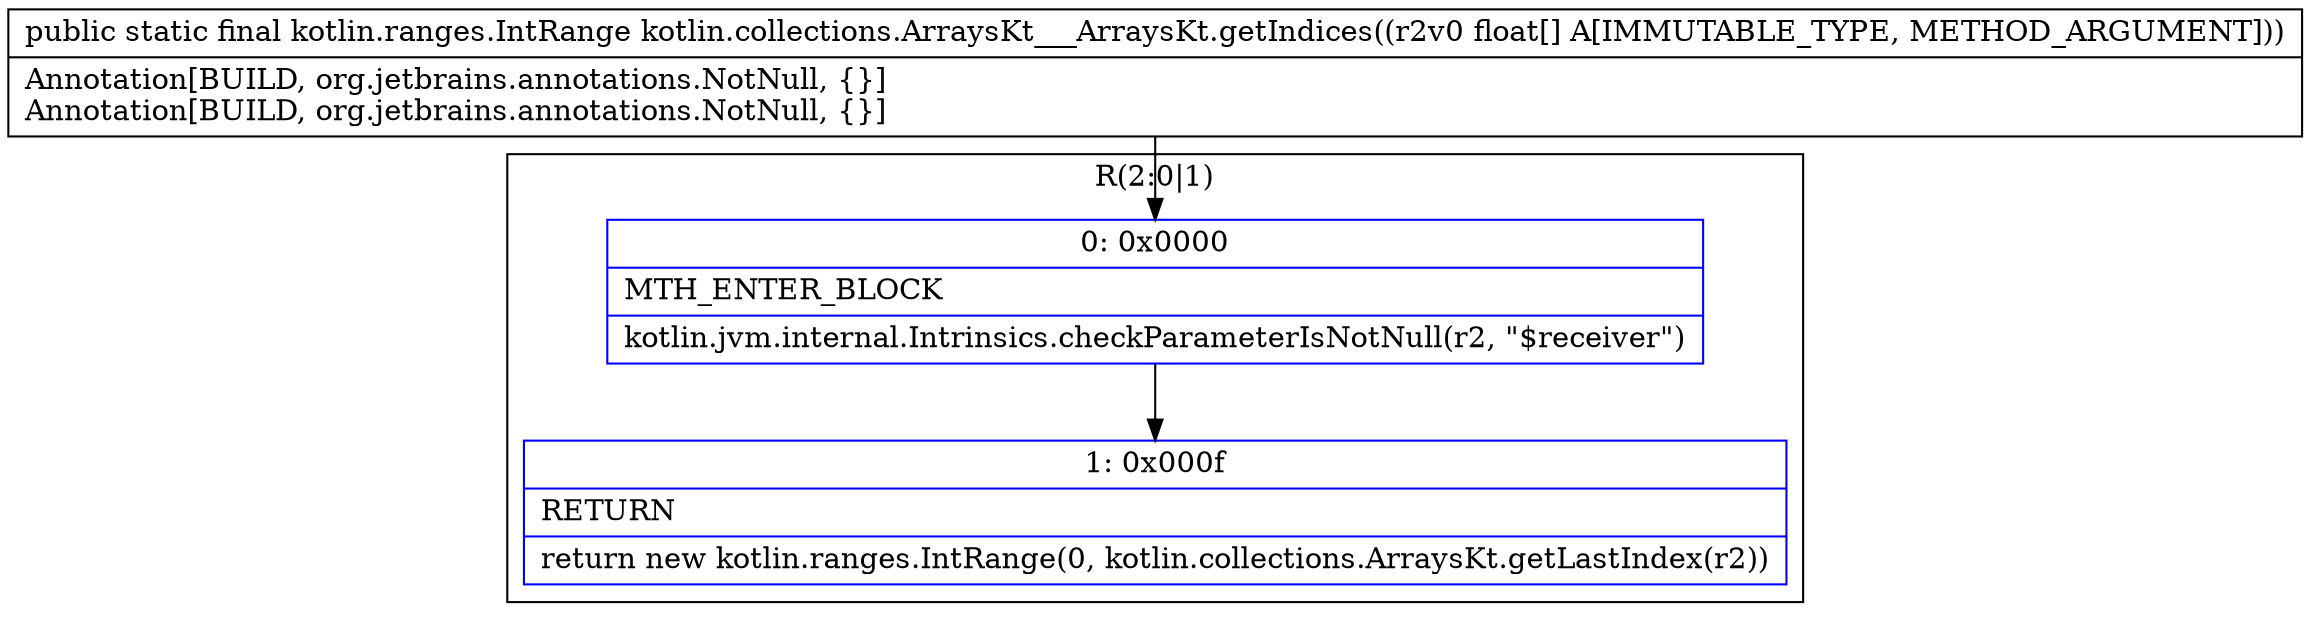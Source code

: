 digraph "CFG forkotlin.collections.ArraysKt___ArraysKt.getIndices([F)Lkotlin\/ranges\/IntRange;" {
subgraph cluster_Region_1552645189 {
label = "R(2:0|1)";
node [shape=record,color=blue];
Node_0 [shape=record,label="{0\:\ 0x0000|MTH_ENTER_BLOCK\l|kotlin.jvm.internal.Intrinsics.checkParameterIsNotNull(r2, \"$receiver\")\l}"];
Node_1 [shape=record,label="{1\:\ 0x000f|RETURN\l|return new kotlin.ranges.IntRange(0, kotlin.collections.ArraysKt.getLastIndex(r2))\l}"];
}
MethodNode[shape=record,label="{public static final kotlin.ranges.IntRange kotlin.collections.ArraysKt___ArraysKt.getIndices((r2v0 float[] A[IMMUTABLE_TYPE, METHOD_ARGUMENT]))  | Annotation[BUILD, org.jetbrains.annotations.NotNull, \{\}]\lAnnotation[BUILD, org.jetbrains.annotations.NotNull, \{\}]\l}"];
MethodNode -> Node_0;
Node_0 -> Node_1;
}


